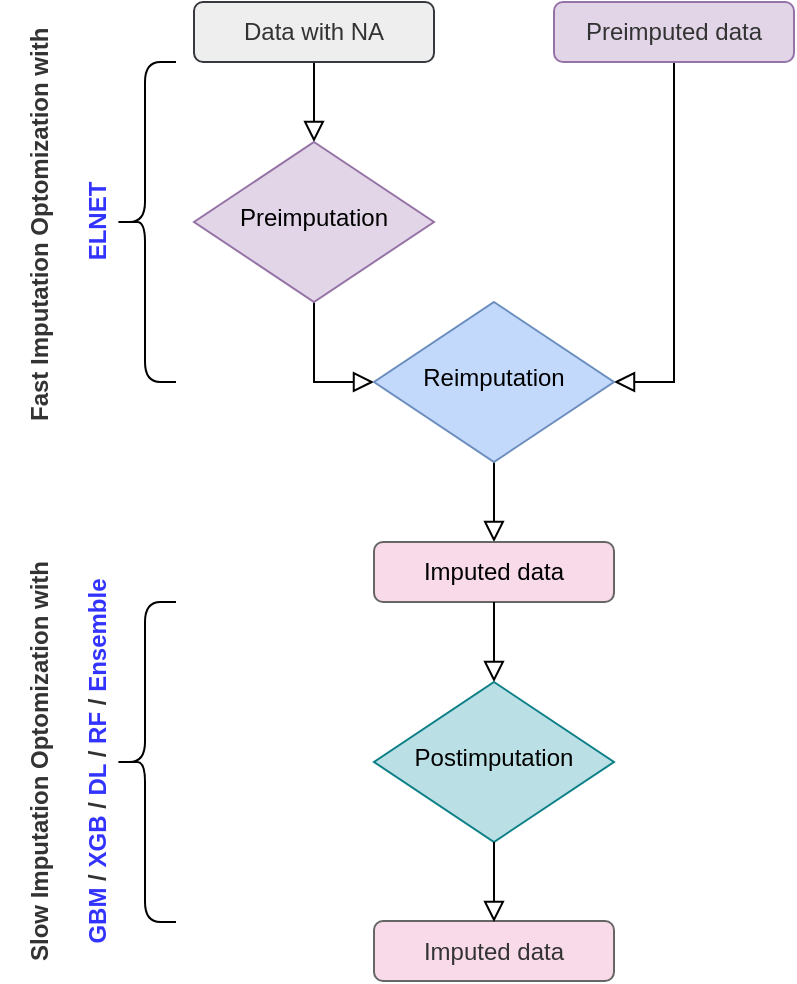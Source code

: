 <mxfile version="20.2.7" type="device"><diagram id="C5RBs43oDa-KdzZeNtuy" name="Page-1"><mxGraphModel dx="911" dy="612" grid="1" gridSize="10" guides="1" tooltips="1" connect="1" arrows="1" fold="1" page="1" pageScale="1" pageWidth="827" pageHeight="1169" math="0" shadow="0"><root><mxCell id="WIyWlLk6GJQsqaUBKTNV-0"/><mxCell id="WIyWlLk6GJQsqaUBKTNV-1" parent="WIyWlLk6GJQsqaUBKTNV-0"/><mxCell id="WIyWlLk6GJQsqaUBKTNV-2" value="" style="rounded=0;html=1;jettySize=auto;orthogonalLoop=1;fontSize=11;endArrow=block;endFill=0;endSize=8;strokeWidth=1;shadow=0;labelBackgroundColor=none;edgeStyle=orthogonalEdgeStyle;" parent="WIyWlLk6GJQsqaUBKTNV-1" source="WIyWlLk6GJQsqaUBKTNV-3" target="WIyWlLk6GJQsqaUBKTNV-6" edge="1"><mxGeometry relative="1" as="geometry"/></mxCell><mxCell id="WIyWlLk6GJQsqaUBKTNV-3" value="&lt;font color=&quot;#333333&quot;&gt;Data with NA&lt;/font&gt;" style="rounded=1;whiteSpace=wrap;html=1;fontSize=12;glass=0;strokeWidth=1;shadow=0;fillColor=#eeeeee;strokeColor=#36393d;" parent="WIyWlLk6GJQsqaUBKTNV-1" vertex="1"><mxGeometry x="160" y="90" width="120" height="30" as="geometry"/></mxCell><mxCell id="WIyWlLk6GJQsqaUBKTNV-4" value="" style="rounded=0;html=1;jettySize=auto;orthogonalLoop=1;fontSize=11;endArrow=block;endFill=0;endSize=8;strokeWidth=1;shadow=0;labelBackgroundColor=none;edgeStyle=orthogonalEdgeStyle;exitX=0.5;exitY=1;exitDx=0;exitDy=0;entryX=0;entryY=0.5;entryDx=0;entryDy=0;" parent="WIyWlLk6GJQsqaUBKTNV-1" source="WIyWlLk6GJQsqaUBKTNV-6" target="WIyWlLk6GJQsqaUBKTNV-10" edge="1"><mxGeometry y="20" relative="1" as="geometry"><mxPoint as="offset"/><mxPoint x="210" y="230" as="sourcePoint"/><mxPoint x="300" y="280" as="targetPoint"/><Array as="points"><mxPoint x="220" y="280"/></Array></mxGeometry></mxCell><mxCell id="WIyWlLk6GJQsqaUBKTNV-5" value="" style="edgeStyle=orthogonalEdgeStyle;rounded=0;html=1;jettySize=auto;orthogonalLoop=1;fontSize=11;endArrow=block;endFill=0;endSize=8;strokeWidth=1;shadow=0;labelBackgroundColor=none;exitX=0.5;exitY=1;exitDx=0;exitDy=0;entryX=1;entryY=0.5;entryDx=0;entryDy=0;" parent="WIyWlLk6GJQsqaUBKTNV-1" target="WIyWlLk6GJQsqaUBKTNV-10" edge="1"><mxGeometry y="10" relative="1" as="geometry"><mxPoint as="offset"/><mxPoint x="390" y="120" as="sourcePoint"/><mxPoint x="320" y="280" as="targetPoint"/><Array as="points"><mxPoint x="400" y="120"/><mxPoint x="400" y="280"/></Array></mxGeometry></mxCell><mxCell id="WIyWlLk6GJQsqaUBKTNV-6" value="Preimputation" style="rhombus;whiteSpace=wrap;html=1;shadow=0;fontFamily=Helvetica;fontSize=12;align=center;strokeWidth=1;spacing=6;spacingTop=-4;fillColor=#e1d5e7;strokeColor=#9673a6;" parent="WIyWlLk6GJQsqaUBKTNV-1" vertex="1"><mxGeometry x="160" y="160" width="120" height="80" as="geometry"/></mxCell><mxCell id="WIyWlLk6GJQsqaUBKTNV-7" value="&lt;font color=&quot;#333333&quot;&gt;Preimputed data&lt;/font&gt;" style="rounded=1;whiteSpace=wrap;html=1;fontSize=12;glass=0;strokeWidth=1;shadow=0;fillColor=#e1d5e7;strokeColor=#9673a6;" parent="WIyWlLk6GJQsqaUBKTNV-1" vertex="1"><mxGeometry x="340" y="90" width="120" height="30" as="geometry"/></mxCell><mxCell id="WIyWlLk6GJQsqaUBKTNV-8" value="" style="rounded=0;html=1;jettySize=auto;orthogonalLoop=1;fontSize=11;endArrow=block;endFill=0;endSize=8;strokeWidth=1;shadow=0;labelBackgroundColor=none;edgeStyle=orthogonalEdgeStyle;" parent="WIyWlLk6GJQsqaUBKTNV-1" source="WIyWlLk6GJQsqaUBKTNV-10" target="WIyWlLk6GJQsqaUBKTNV-11" edge="1"><mxGeometry x="0.4" y="30" relative="1" as="geometry"><mxPoint as="offset"/></mxGeometry></mxCell><mxCell id="WIyWlLk6GJQsqaUBKTNV-10" value="Reimputation" style="rhombus;whiteSpace=wrap;html=1;shadow=0;fontFamily=Helvetica;fontSize=12;align=center;strokeWidth=1;spacing=6;spacingTop=-4;fillColor=#C2D9FC;strokeColor=#6c8ebf;" parent="WIyWlLk6GJQsqaUBKTNV-1" vertex="1"><mxGeometry x="250" y="240" width="120" height="80" as="geometry"/></mxCell><mxCell id="WIyWlLk6GJQsqaUBKTNV-11" value="Imputed data" style="rounded=1;whiteSpace=wrap;html=1;fontSize=12;glass=0;strokeWidth=1;shadow=0;fillColor=#F8DAE9;strokeColor=#666666;" parent="WIyWlLk6GJQsqaUBKTNV-1" vertex="1"><mxGeometry x="250" y="360" width="120" height="30" as="geometry"/></mxCell><mxCell id="Ld7lrTD2XgAe1ahKv3Qz-1" value="" style="shape=curlyBracket;whiteSpace=wrap;html=1;rounded=1;shadow=0;glass=0;sketch=0;fillStyle=auto;gradientColor=none;" vertex="1" parent="WIyWlLk6GJQsqaUBKTNV-1"><mxGeometry x="120" y="120" width="31" height="160" as="geometry"/></mxCell><mxCell id="Ld7lrTD2XgAe1ahKv3Qz-2" value="&lt;span style=&quot;font-size: 12px;&quot;&gt;&lt;font style=&quot;&quot; color=&quot;#333333&quot;&gt;Fast Imputation Optomization with&amp;nbsp;&lt;/font&gt;&lt;br&gt;&lt;font style=&quot;&quot; color=&quot;#3333ff&quot;&gt;ELNET&lt;/font&gt;&lt;br&gt;&lt;/span&gt;" style="text;strokeColor=none;fillColor=none;html=1;fontSize=24;fontStyle=1;verticalAlign=middle;align=center;shadow=0;glass=0;sketch=0;fillStyle=auto;rotation=-90;spacing=2;spacingBottom=0;horizontal=1;" vertex="1" parent="WIyWlLk6GJQsqaUBKTNV-1"><mxGeometry x="43" y="180" width="100" height="40" as="geometry"/></mxCell><mxCell id="Ld7lrTD2XgAe1ahKv3Qz-3" value="" style="rounded=0;html=1;jettySize=auto;orthogonalLoop=1;fontSize=11;endArrow=block;endFill=0;endSize=8;strokeWidth=1;shadow=0;labelBackgroundColor=none;edgeStyle=orthogonalEdgeStyle;exitX=0.5;exitY=1;exitDx=0;exitDy=0;entryX=0.5;entryY=0;entryDx=0;entryDy=0;" edge="1" parent="WIyWlLk6GJQsqaUBKTNV-1" source="WIyWlLk6GJQsqaUBKTNV-11" target="Ld7lrTD2XgAe1ahKv3Qz-4"><mxGeometry x="0.4" y="30" relative="1" as="geometry"><mxPoint as="offset"/><mxPoint x="400" y="420" as="sourcePoint"/><mxPoint x="310" y="440" as="targetPoint"/></mxGeometry></mxCell><mxCell id="Ld7lrTD2XgAe1ahKv3Qz-4" value="Postimputation" style="rhombus;whiteSpace=wrap;html=1;shadow=0;fontFamily=Helvetica;fontSize=12;align=center;strokeWidth=1;spacing=6;spacingTop=-4;fillColor=#BAE0E6;strokeColor=#0e8088;double=0;" vertex="1" parent="WIyWlLk6GJQsqaUBKTNV-1"><mxGeometry x="250" y="430" width="120" height="80" as="geometry"/></mxCell><mxCell id="Ld7lrTD2XgAe1ahKv3Qz-5" value="Imputed data" style="rounded=1;whiteSpace=wrap;html=1;fontSize=12;glass=0;strokeWidth=1;shadow=0;fillColor=#F8DAE9;fontColor=#333333;strokeColor=#666666;" vertex="1" parent="WIyWlLk6GJQsqaUBKTNV-1"><mxGeometry x="250" y="549.5" width="120" height="30" as="geometry"/></mxCell><mxCell id="Ld7lrTD2XgAe1ahKv3Qz-6" value="" style="rounded=0;html=1;jettySize=auto;orthogonalLoop=1;fontSize=11;endArrow=block;endFill=0;endSize=8;strokeWidth=1;shadow=0;labelBackgroundColor=none;edgeStyle=orthogonalEdgeStyle;exitX=0.5;exitY=1;exitDx=0;exitDy=0;" edge="1" parent="WIyWlLk6GJQsqaUBKTNV-1" source="Ld7lrTD2XgAe1ahKv3Qz-4"><mxGeometry x="0.4" y="30" relative="1" as="geometry"><mxPoint as="offset"/><mxPoint x="400" y="609.5" as="sourcePoint"/><mxPoint x="310" y="550" as="targetPoint"/></mxGeometry></mxCell><mxCell id="Ld7lrTD2XgAe1ahKv3Qz-7" value="" style="shape=curlyBracket;whiteSpace=wrap;html=1;rounded=1;shadow=0;glass=0;sketch=0;fillStyle=auto;gradientColor=none;" vertex="1" parent="WIyWlLk6GJQsqaUBKTNV-1"><mxGeometry x="120" y="390" width="31" height="160" as="geometry"/></mxCell><mxCell id="Ld7lrTD2XgAe1ahKv3Qz-8" value="&lt;span style=&quot;font-size: 12px;&quot;&gt;&lt;font style=&quot;&quot; color=&quot;#333333&quot;&gt;Slow Imputation Optomization with&lt;/font&gt;&lt;br&gt;&lt;font style=&quot;&quot; color=&quot;#3333ff&quot;&gt;GBM&lt;/font&gt;&lt;/span&gt;&lt;span style=&quot;color: rgb(51, 51, 51); font-size: 12px;&quot;&gt; / &lt;/span&gt;&lt;span style=&quot;font-size: 12px;&quot;&gt;&lt;font color=&quot;#3333ff&quot;&gt;XGB&lt;/font&gt;&lt;/span&gt;&lt;span style=&quot;color: rgb(51, 51, 51); font-size: 12px;&quot;&gt; / &lt;/span&gt;&lt;span style=&quot;font-size: 12px;&quot;&gt;&lt;font color=&quot;#3333ff&quot;&gt;DL&lt;/font&gt;&lt;/span&gt;&lt;span style=&quot;color: rgb(51, 51, 51); font-size: 12px;&quot;&gt; / &lt;/span&gt;&lt;span style=&quot;font-size: 12px;&quot;&gt;&lt;font color=&quot;#3333ff&quot;&gt;RF&lt;/font&gt;&lt;/span&gt;&lt;span style=&quot;color: rgb(51, 51, 51); font-size: 12px;&quot;&gt; / &lt;/span&gt;&lt;span style=&quot;font-size: 12px;&quot;&gt;&lt;font style=&quot;&quot; color=&quot;#3333ff&quot;&gt;Ensemble&lt;/font&gt;&lt;br&gt;&lt;/span&gt;" style="text;html=1;fontSize=24;fontStyle=1;verticalAlign=middle;align=center;shadow=0;glass=0;sketch=0;fillStyle=auto;rotation=-90;" vertex="1" parent="WIyWlLk6GJQsqaUBKTNV-1"><mxGeometry x="43" y="450" width="100" height="40" as="geometry"/></mxCell></root></mxGraphModel></diagram></mxfile>